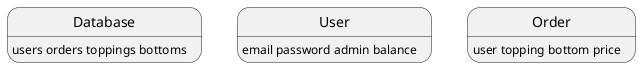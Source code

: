 @startuml


Database: users orders toppings bottoms
User: email password admin balance
Order: user topping bottom price

@enduml